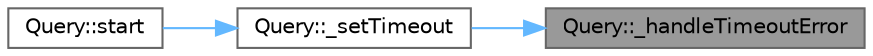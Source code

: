 digraph "Query::_handleTimeoutError"
{
 // INTERACTIVE_SVG=YES
 // LATEX_PDF_SIZE
  bgcolor="transparent";
  edge [fontname=Helvetica,fontsize=10,labelfontname=Helvetica,labelfontsize=10];
  node [fontname=Helvetica,fontsize=10,shape=box,height=0.2,width=0.4];
  rankdir="RL";
  Node1 [id="Node000001",label="Query::_handleTimeoutError",height=0.2,width=0.4,color="gray40", fillcolor="grey60", style="filled", fontcolor="black",tooltip=" "];
  Node1 -> Node2 [id="edge1_Node000001_Node000002",dir="back",color="steelblue1",style="solid",tooltip=" "];
  Node2 [id="Node000002",label="Query::_setTimeout",height=0.2,width=0.4,color="grey40", fillcolor="white", style="filled",URL="$d4/d6a/a00704_ab7e39856ad03844d24efe38a121b969c.html#ab7e39856ad03844d24efe38a121b969c",tooltip=" "];
  Node2 -> Node3 [id="edge2_Node000002_Node000003",dir="back",color="steelblue1",style="solid",tooltip=" "];
  Node3 [id="Node000003",label="Query::start",height=0.2,width=0.4,color="grey40", fillcolor="white", style="filled",URL="$d4/d6a/a00704_ae5707ab94b20a487b2d7df558af9410f.html#ae5707ab94b20a487b2d7df558af9410f",tooltip=" "];
}
